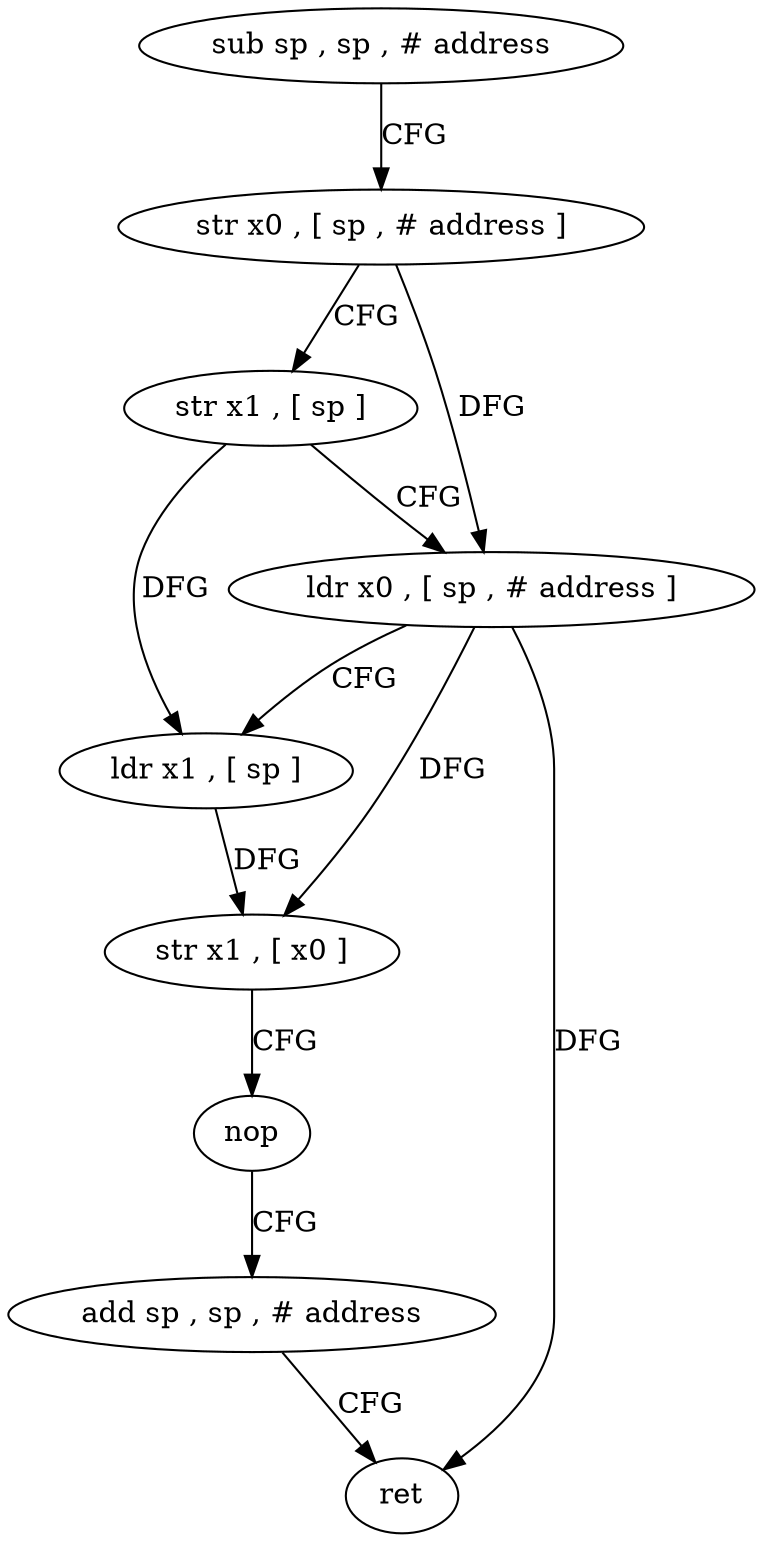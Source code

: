 digraph "func" {
"94380" [label = "sub sp , sp , # address" ]
"94384" [label = "str x0 , [ sp , # address ]" ]
"94388" [label = "str x1 , [ sp ]" ]
"94392" [label = "ldr x0 , [ sp , # address ]" ]
"94396" [label = "ldr x1 , [ sp ]" ]
"94400" [label = "str x1 , [ x0 ]" ]
"94404" [label = "nop" ]
"94408" [label = "add sp , sp , # address" ]
"94412" [label = "ret" ]
"94380" -> "94384" [ label = "CFG" ]
"94384" -> "94388" [ label = "CFG" ]
"94384" -> "94392" [ label = "DFG" ]
"94388" -> "94392" [ label = "CFG" ]
"94388" -> "94396" [ label = "DFG" ]
"94392" -> "94396" [ label = "CFG" ]
"94392" -> "94400" [ label = "DFG" ]
"94392" -> "94412" [ label = "DFG" ]
"94396" -> "94400" [ label = "DFG" ]
"94400" -> "94404" [ label = "CFG" ]
"94404" -> "94408" [ label = "CFG" ]
"94408" -> "94412" [ label = "CFG" ]
}
